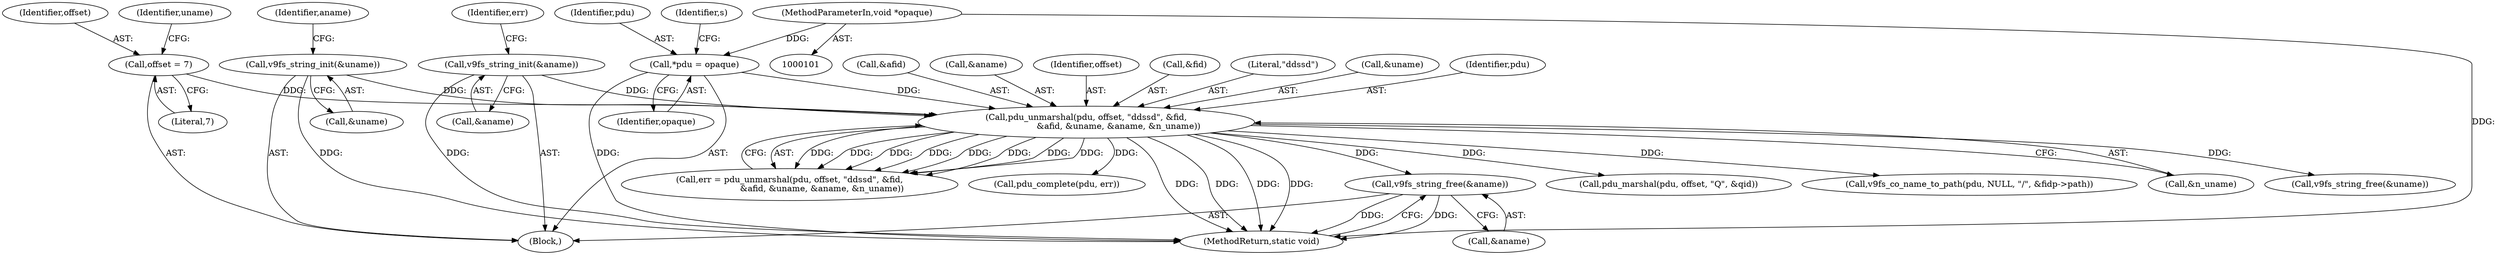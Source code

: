 digraph "0_qemu_56f101ecce0eafd09e2daf1c4eeb1377d6959261@API" {
"1000324" [label="(Call,v9fs_string_free(&aname))"];
"1000134" [label="(Call,pdu_unmarshal(pdu, offset, \"ddssd\", &fid,\n                        &afid, &uname, &aname, &n_uname))"];
"1000105" [label="(Call,*pdu = opaque)"];
"1000102" [label="(MethodParameterIn,void *opaque)"];
"1000121" [label="(Call,offset = 7)"];
"1000126" [label="(Call,v9fs_string_init(&uname))"];
"1000129" [label="(Call,v9fs_string_init(&aname))"];
"1000191" [label="(Call,v9fs_co_name_to_path(pdu, NULL, \"/\", &fidp->path))"];
"1000140" [label="(Call,&afid)"];
"1000106" [label="(Identifier,pdu)"];
"1000146" [label="(Call,&n_uname)"];
"1000122" [label="(Identifier,offset)"];
"1000321" [label="(Call,v9fs_string_free(&uname))"];
"1000318" [label="(Call,pdu_complete(pdu, err))"];
"1000126" [label="(Call,v9fs_string_init(&uname))"];
"1000324" [label="(Call,v9fs_string_free(&aname))"];
"1000144" [label="(Call,&aname)"];
"1000327" [label="(MethodReturn,static void)"];
"1000325" [label="(Call,&aname)"];
"1000128" [label="(Identifier,uname)"];
"1000107" [label="(Identifier,opaque)"];
"1000133" [label="(Identifier,err)"];
"1000103" [label="(Block,)"];
"1000110" [label="(Identifier,s)"];
"1000131" [label="(Identifier,aname)"];
"1000136" [label="(Identifier,offset)"];
"1000138" [label="(Call,&fid)"];
"1000137" [label="(Literal,\"ddssd\")"];
"1000129" [label="(Call,v9fs_string_init(&aname))"];
"1000121" [label="(Call,offset = 7)"];
"1000142" [label="(Call,&uname)"];
"1000105" [label="(Call,*pdu = opaque)"];
"1000102" [label="(MethodParameterIn,void *opaque)"];
"1000123" [label="(Literal,7)"];
"1000135" [label="(Identifier,pdu)"];
"1000134" [label="(Call,pdu_unmarshal(pdu, offset, \"ddssd\", &fid,\n                        &afid, &uname, &aname, &n_uname))"];
"1000130" [label="(Call,&aname)"];
"1000132" [label="(Call,err = pdu_unmarshal(pdu, offset, \"ddssd\", &fid,\n                        &afid, &uname, &aname, &n_uname))"];
"1000234" [label="(Call,pdu_marshal(pdu, offset, \"Q\", &qid))"];
"1000127" [label="(Call,&uname)"];
"1000324" -> "1000103"  [label="AST: "];
"1000324" -> "1000325"  [label="CFG: "];
"1000325" -> "1000324"  [label="AST: "];
"1000327" -> "1000324"  [label="CFG: "];
"1000324" -> "1000327"  [label="DDG: "];
"1000324" -> "1000327"  [label="DDG: "];
"1000134" -> "1000324"  [label="DDG: "];
"1000134" -> "1000132"  [label="AST: "];
"1000134" -> "1000146"  [label="CFG: "];
"1000135" -> "1000134"  [label="AST: "];
"1000136" -> "1000134"  [label="AST: "];
"1000137" -> "1000134"  [label="AST: "];
"1000138" -> "1000134"  [label="AST: "];
"1000140" -> "1000134"  [label="AST: "];
"1000142" -> "1000134"  [label="AST: "];
"1000144" -> "1000134"  [label="AST: "];
"1000146" -> "1000134"  [label="AST: "];
"1000132" -> "1000134"  [label="CFG: "];
"1000134" -> "1000327"  [label="DDG: "];
"1000134" -> "1000327"  [label="DDG: "];
"1000134" -> "1000327"  [label="DDG: "];
"1000134" -> "1000327"  [label="DDG: "];
"1000134" -> "1000132"  [label="DDG: "];
"1000134" -> "1000132"  [label="DDG: "];
"1000134" -> "1000132"  [label="DDG: "];
"1000134" -> "1000132"  [label="DDG: "];
"1000134" -> "1000132"  [label="DDG: "];
"1000134" -> "1000132"  [label="DDG: "];
"1000134" -> "1000132"  [label="DDG: "];
"1000134" -> "1000132"  [label="DDG: "];
"1000105" -> "1000134"  [label="DDG: "];
"1000121" -> "1000134"  [label="DDG: "];
"1000126" -> "1000134"  [label="DDG: "];
"1000129" -> "1000134"  [label="DDG: "];
"1000134" -> "1000191"  [label="DDG: "];
"1000134" -> "1000234"  [label="DDG: "];
"1000134" -> "1000318"  [label="DDG: "];
"1000134" -> "1000321"  [label="DDG: "];
"1000105" -> "1000103"  [label="AST: "];
"1000105" -> "1000107"  [label="CFG: "];
"1000106" -> "1000105"  [label="AST: "];
"1000107" -> "1000105"  [label="AST: "];
"1000110" -> "1000105"  [label="CFG: "];
"1000105" -> "1000327"  [label="DDG: "];
"1000102" -> "1000105"  [label="DDG: "];
"1000102" -> "1000101"  [label="AST: "];
"1000102" -> "1000327"  [label="DDG: "];
"1000121" -> "1000103"  [label="AST: "];
"1000121" -> "1000123"  [label="CFG: "];
"1000122" -> "1000121"  [label="AST: "];
"1000123" -> "1000121"  [label="AST: "];
"1000128" -> "1000121"  [label="CFG: "];
"1000126" -> "1000103"  [label="AST: "];
"1000126" -> "1000127"  [label="CFG: "];
"1000127" -> "1000126"  [label="AST: "];
"1000131" -> "1000126"  [label="CFG: "];
"1000126" -> "1000327"  [label="DDG: "];
"1000129" -> "1000103"  [label="AST: "];
"1000129" -> "1000130"  [label="CFG: "];
"1000130" -> "1000129"  [label="AST: "];
"1000133" -> "1000129"  [label="CFG: "];
"1000129" -> "1000327"  [label="DDG: "];
}
